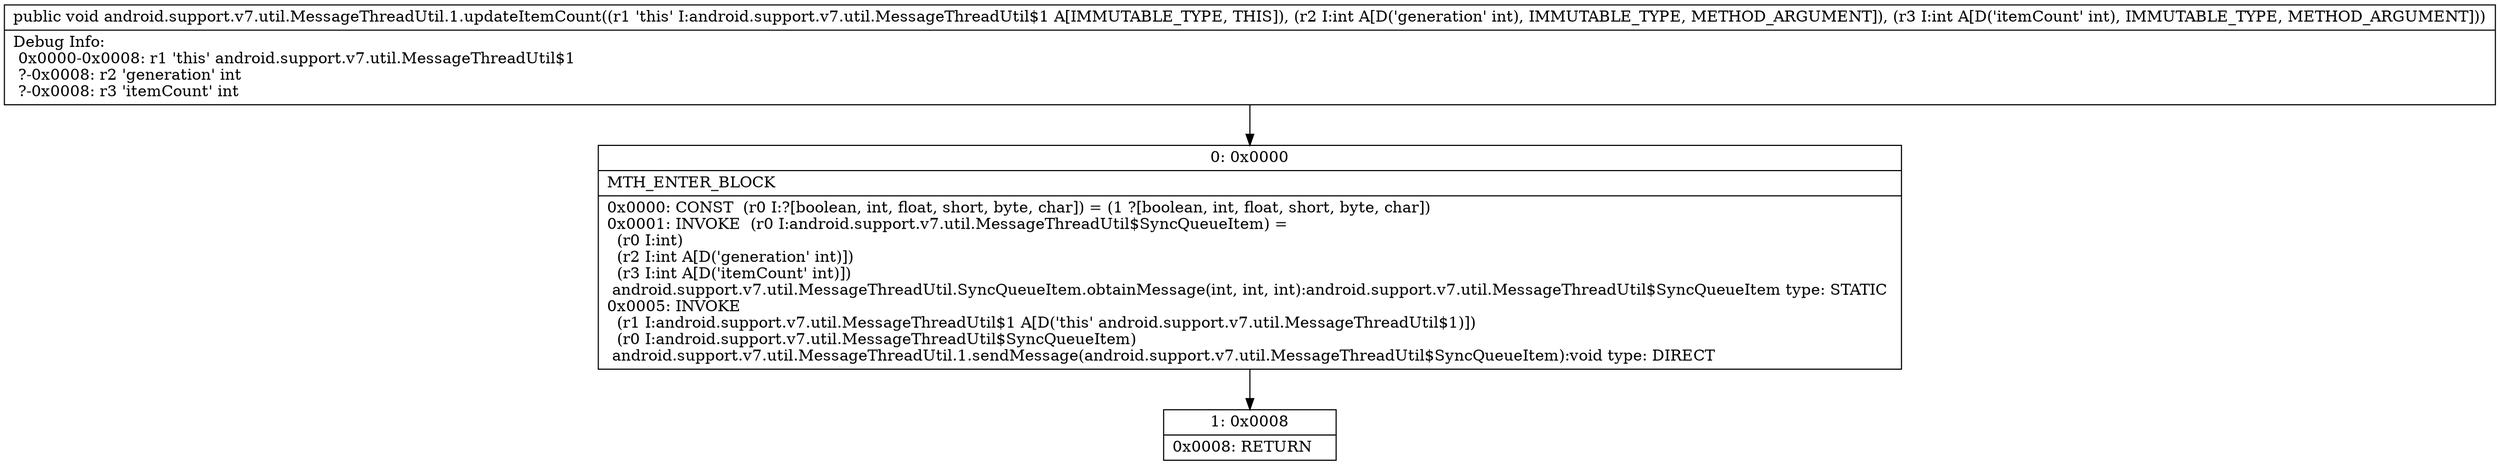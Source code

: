 digraph "CFG forandroid.support.v7.util.MessageThreadUtil.1.updateItemCount(II)V" {
Node_0 [shape=record,label="{0\:\ 0x0000|MTH_ENTER_BLOCK\l|0x0000: CONST  (r0 I:?[boolean, int, float, short, byte, char]) = (1 ?[boolean, int, float, short, byte, char]) \l0x0001: INVOKE  (r0 I:android.support.v7.util.MessageThreadUtil$SyncQueueItem) = \l  (r0 I:int)\l  (r2 I:int A[D('generation' int)])\l  (r3 I:int A[D('itemCount' int)])\l android.support.v7.util.MessageThreadUtil.SyncQueueItem.obtainMessage(int, int, int):android.support.v7.util.MessageThreadUtil$SyncQueueItem type: STATIC \l0x0005: INVOKE  \l  (r1 I:android.support.v7.util.MessageThreadUtil$1 A[D('this' android.support.v7.util.MessageThreadUtil$1)])\l  (r0 I:android.support.v7.util.MessageThreadUtil$SyncQueueItem)\l android.support.v7.util.MessageThreadUtil.1.sendMessage(android.support.v7.util.MessageThreadUtil$SyncQueueItem):void type: DIRECT \l}"];
Node_1 [shape=record,label="{1\:\ 0x0008|0x0008: RETURN   \l}"];
MethodNode[shape=record,label="{public void android.support.v7.util.MessageThreadUtil.1.updateItemCount((r1 'this' I:android.support.v7.util.MessageThreadUtil$1 A[IMMUTABLE_TYPE, THIS]), (r2 I:int A[D('generation' int), IMMUTABLE_TYPE, METHOD_ARGUMENT]), (r3 I:int A[D('itemCount' int), IMMUTABLE_TYPE, METHOD_ARGUMENT]))  | Debug Info:\l  0x0000\-0x0008: r1 'this' android.support.v7.util.MessageThreadUtil$1\l  ?\-0x0008: r2 'generation' int\l  ?\-0x0008: r3 'itemCount' int\l}"];
MethodNode -> Node_0;
Node_0 -> Node_1;
}

